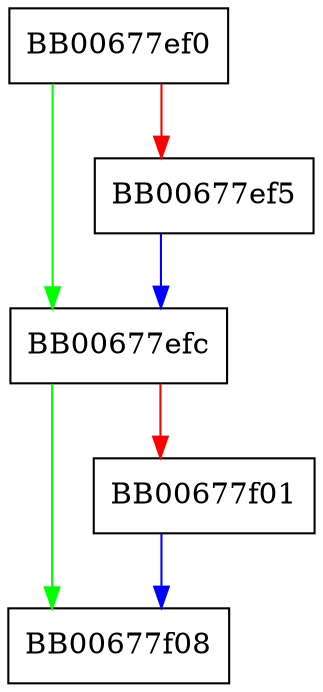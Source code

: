digraph X509_REQ_get0_signature {
  node [shape="box"];
  graph [splines=ortho];
  BB00677ef0 -> BB00677efc [color="green"];
  BB00677ef0 -> BB00677ef5 [color="red"];
  BB00677ef5 -> BB00677efc [color="blue"];
  BB00677efc -> BB00677f08 [color="green"];
  BB00677efc -> BB00677f01 [color="red"];
  BB00677f01 -> BB00677f08 [color="blue"];
}